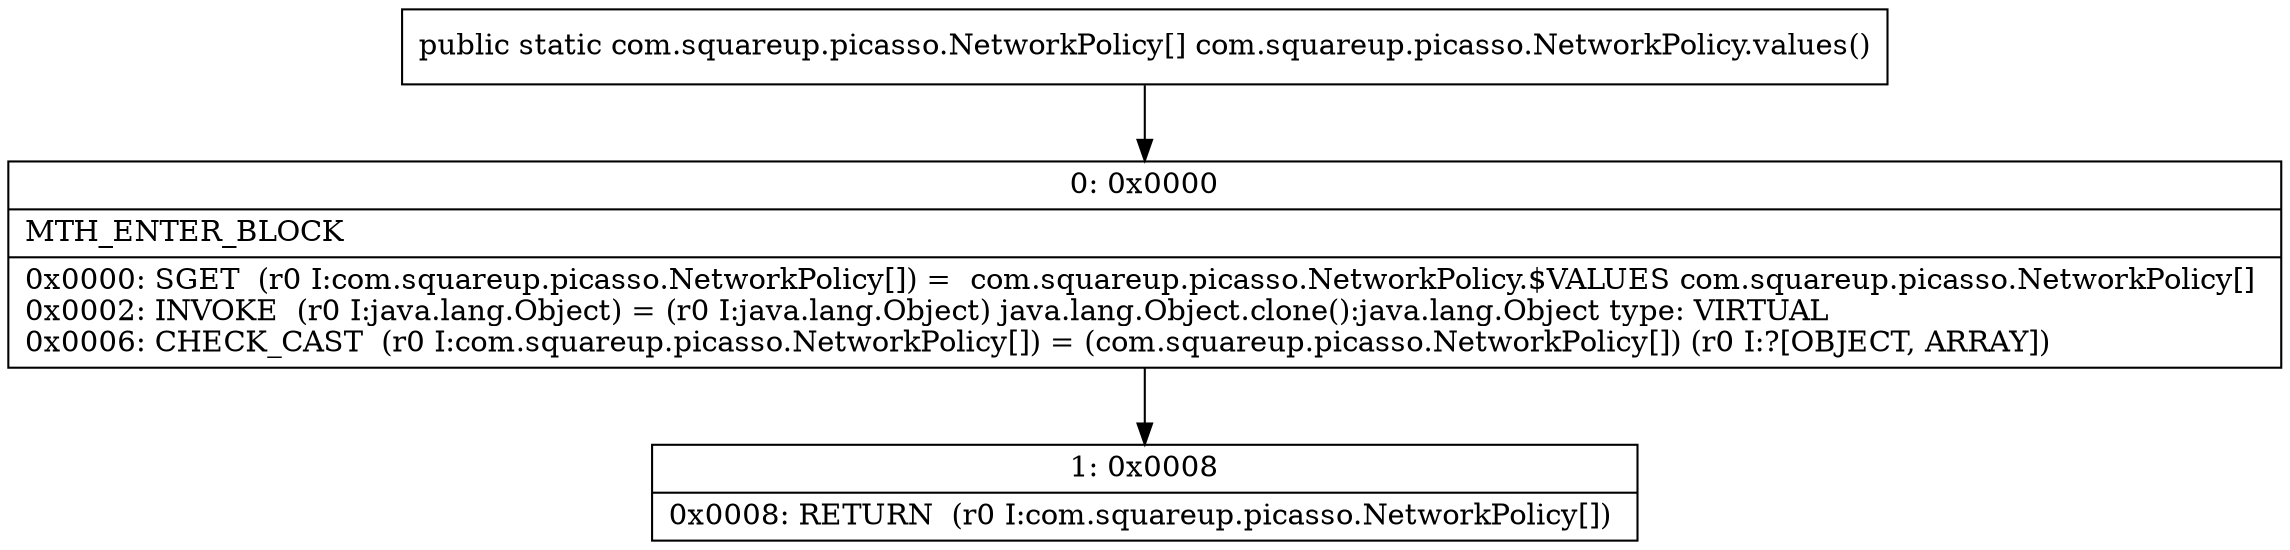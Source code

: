 digraph "CFG forcom.squareup.picasso.NetworkPolicy.values()[Lcom\/squareup\/picasso\/NetworkPolicy;" {
Node_0 [shape=record,label="{0\:\ 0x0000|MTH_ENTER_BLOCK\l|0x0000: SGET  (r0 I:com.squareup.picasso.NetworkPolicy[]) =  com.squareup.picasso.NetworkPolicy.$VALUES com.squareup.picasso.NetworkPolicy[] \l0x0002: INVOKE  (r0 I:java.lang.Object) = (r0 I:java.lang.Object) java.lang.Object.clone():java.lang.Object type: VIRTUAL \l0x0006: CHECK_CAST  (r0 I:com.squareup.picasso.NetworkPolicy[]) = (com.squareup.picasso.NetworkPolicy[]) (r0 I:?[OBJECT, ARRAY]) \l}"];
Node_1 [shape=record,label="{1\:\ 0x0008|0x0008: RETURN  (r0 I:com.squareup.picasso.NetworkPolicy[]) \l}"];
MethodNode[shape=record,label="{public static com.squareup.picasso.NetworkPolicy[] com.squareup.picasso.NetworkPolicy.values() }"];
MethodNode -> Node_0;
Node_0 -> Node_1;
}

